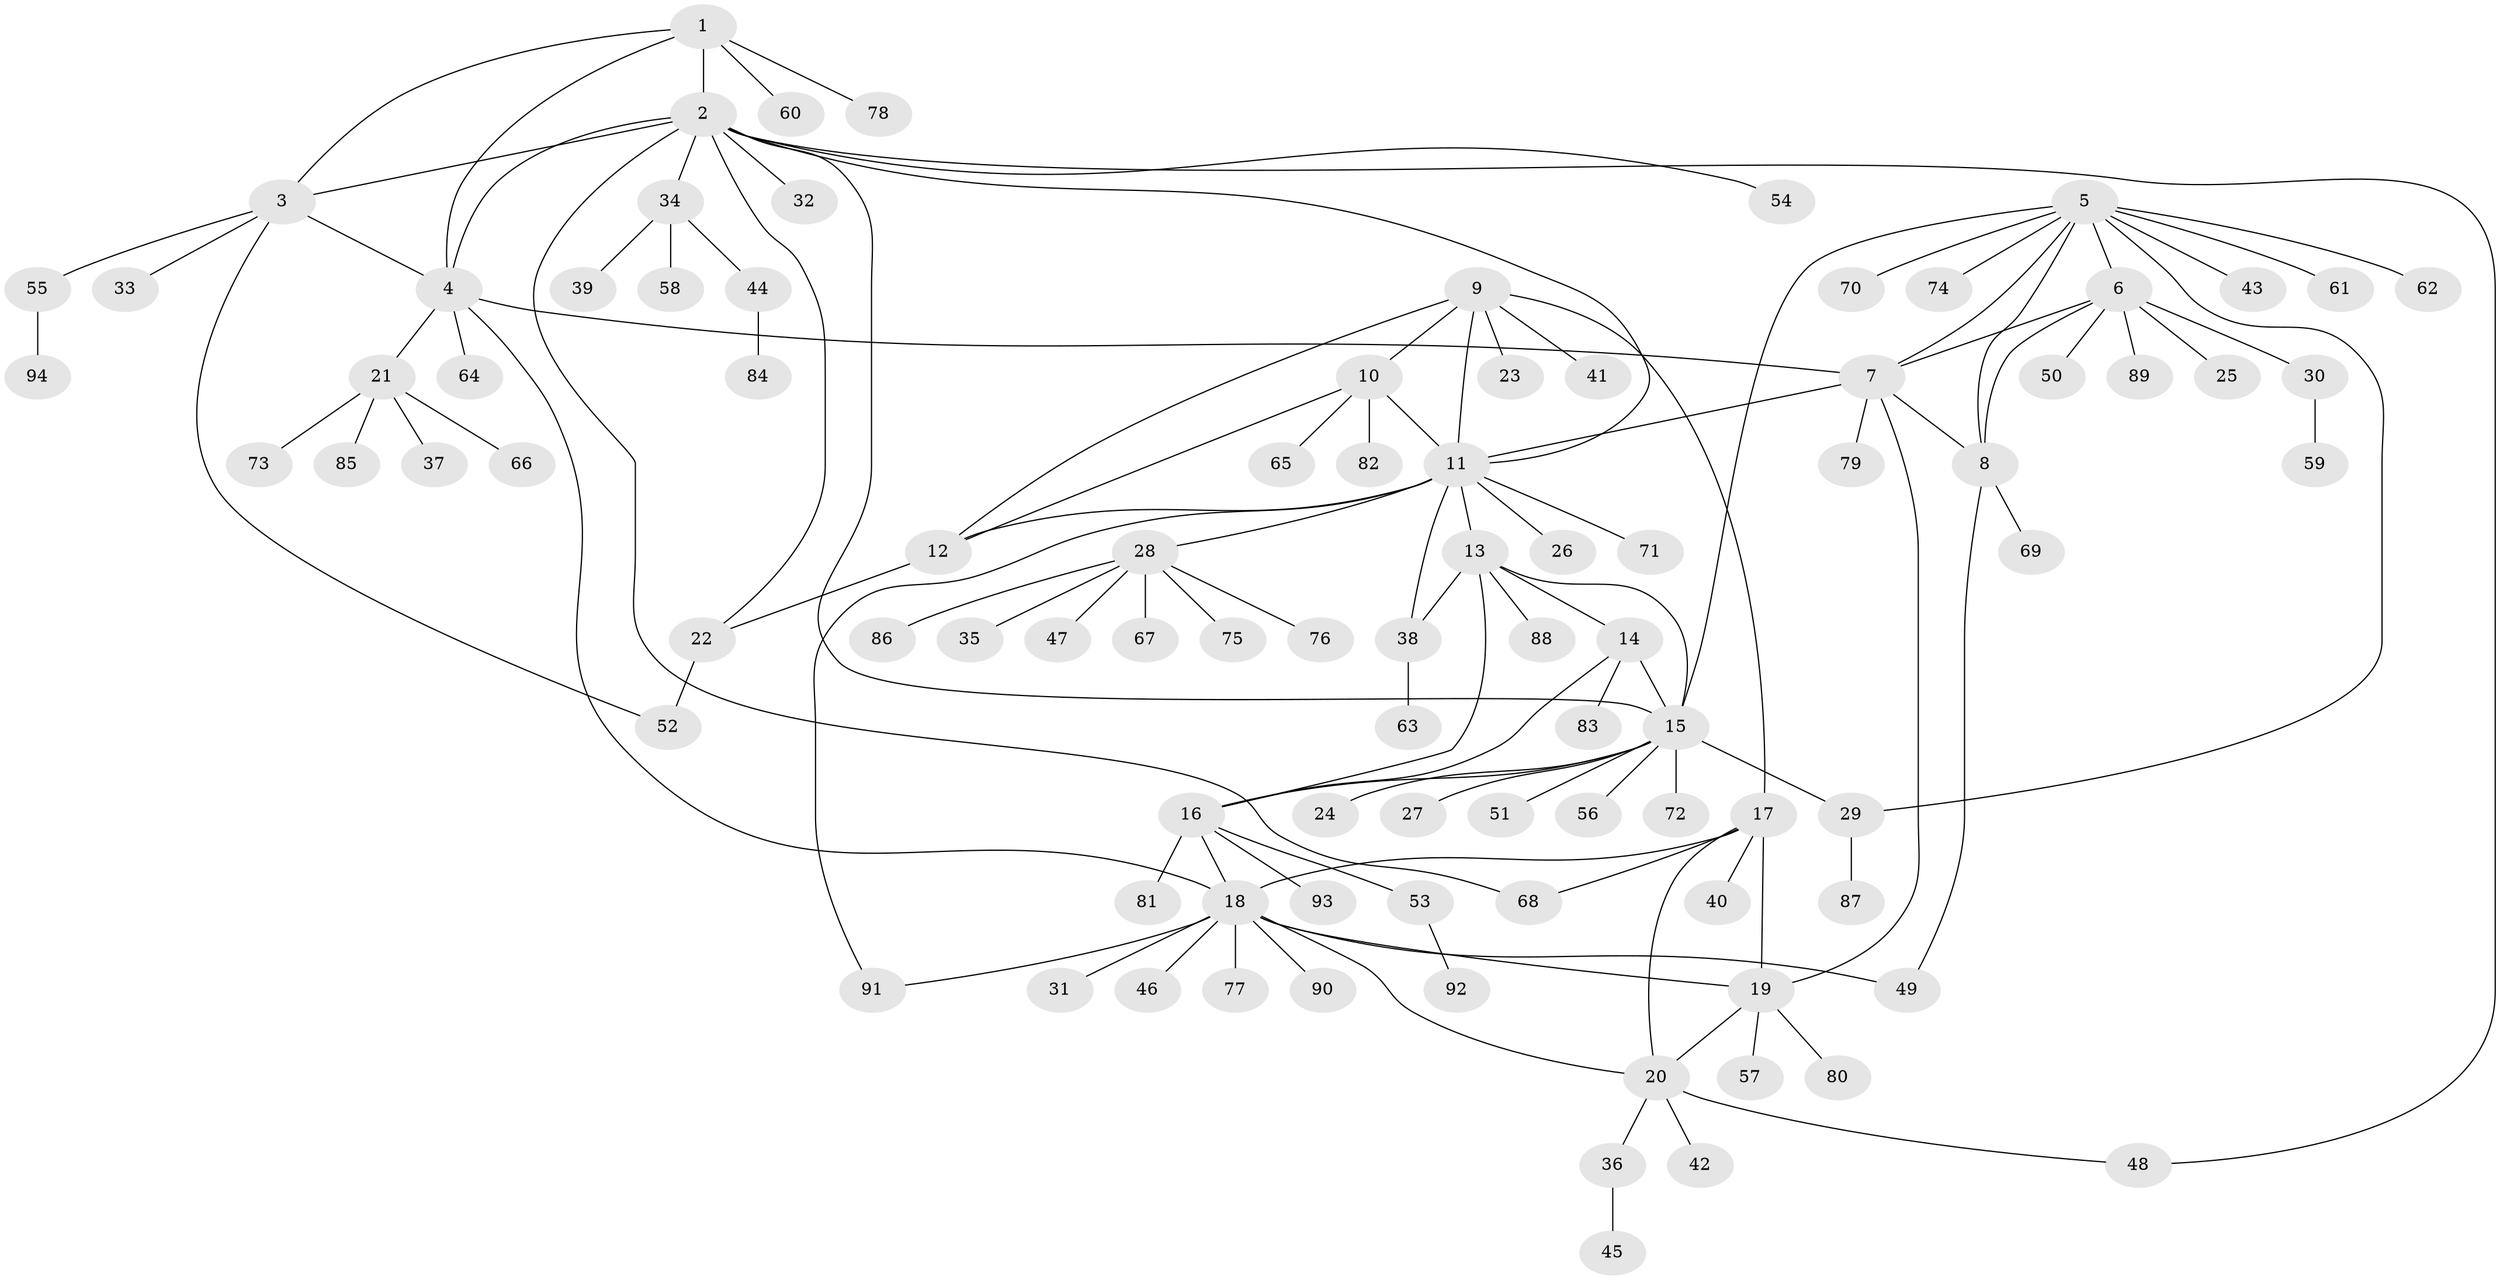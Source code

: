 // coarse degree distribution, {7: 0.07894736842105263, 1: 0.4473684210526316, 4: 0.15789473684210525, 5: 0.07894736842105263, 3: 0.02631578947368421, 8: 0.02631578947368421, 2: 0.13157894736842105, 6: 0.05263157894736842}
// Generated by graph-tools (version 1.1) at 2025/37/03/04/25 23:37:48]
// undirected, 94 vertices, 122 edges
graph export_dot {
  node [color=gray90,style=filled];
  1;
  2;
  3;
  4;
  5;
  6;
  7;
  8;
  9;
  10;
  11;
  12;
  13;
  14;
  15;
  16;
  17;
  18;
  19;
  20;
  21;
  22;
  23;
  24;
  25;
  26;
  27;
  28;
  29;
  30;
  31;
  32;
  33;
  34;
  35;
  36;
  37;
  38;
  39;
  40;
  41;
  42;
  43;
  44;
  45;
  46;
  47;
  48;
  49;
  50;
  51;
  52;
  53;
  54;
  55;
  56;
  57;
  58;
  59;
  60;
  61;
  62;
  63;
  64;
  65;
  66;
  67;
  68;
  69;
  70;
  71;
  72;
  73;
  74;
  75;
  76;
  77;
  78;
  79;
  80;
  81;
  82;
  83;
  84;
  85;
  86;
  87;
  88;
  89;
  90;
  91;
  92;
  93;
  94;
  1 -- 2;
  1 -- 3;
  1 -- 4;
  1 -- 60;
  1 -- 78;
  2 -- 3;
  2 -- 4;
  2 -- 11;
  2 -- 15;
  2 -- 22;
  2 -- 32;
  2 -- 34;
  2 -- 48;
  2 -- 54;
  2 -- 68;
  3 -- 4;
  3 -- 33;
  3 -- 52;
  3 -- 55;
  4 -- 7;
  4 -- 18;
  4 -- 21;
  4 -- 64;
  5 -- 6;
  5 -- 7;
  5 -- 8;
  5 -- 15;
  5 -- 29;
  5 -- 43;
  5 -- 61;
  5 -- 62;
  5 -- 70;
  5 -- 74;
  6 -- 7;
  6 -- 8;
  6 -- 25;
  6 -- 30;
  6 -- 50;
  6 -- 89;
  7 -- 8;
  7 -- 11;
  7 -- 19;
  7 -- 79;
  8 -- 49;
  8 -- 69;
  9 -- 10;
  9 -- 11;
  9 -- 12;
  9 -- 17;
  9 -- 23;
  9 -- 41;
  10 -- 11;
  10 -- 12;
  10 -- 65;
  10 -- 82;
  11 -- 12;
  11 -- 13;
  11 -- 26;
  11 -- 28;
  11 -- 38;
  11 -- 71;
  11 -- 91;
  12 -- 22;
  13 -- 14;
  13 -- 15;
  13 -- 16;
  13 -- 38;
  13 -- 88;
  14 -- 15;
  14 -- 16;
  14 -- 83;
  15 -- 16;
  15 -- 24;
  15 -- 27;
  15 -- 29;
  15 -- 51;
  15 -- 56;
  15 -- 72;
  16 -- 18;
  16 -- 53;
  16 -- 81;
  16 -- 93;
  17 -- 18;
  17 -- 19;
  17 -- 20;
  17 -- 40;
  17 -- 68;
  18 -- 19;
  18 -- 20;
  18 -- 31;
  18 -- 46;
  18 -- 49;
  18 -- 77;
  18 -- 90;
  18 -- 91;
  19 -- 20;
  19 -- 57;
  19 -- 80;
  20 -- 36;
  20 -- 42;
  20 -- 48;
  21 -- 37;
  21 -- 66;
  21 -- 73;
  21 -- 85;
  22 -- 52;
  28 -- 35;
  28 -- 47;
  28 -- 67;
  28 -- 75;
  28 -- 76;
  28 -- 86;
  29 -- 87;
  30 -- 59;
  34 -- 39;
  34 -- 44;
  34 -- 58;
  36 -- 45;
  38 -- 63;
  44 -- 84;
  53 -- 92;
  55 -- 94;
}
